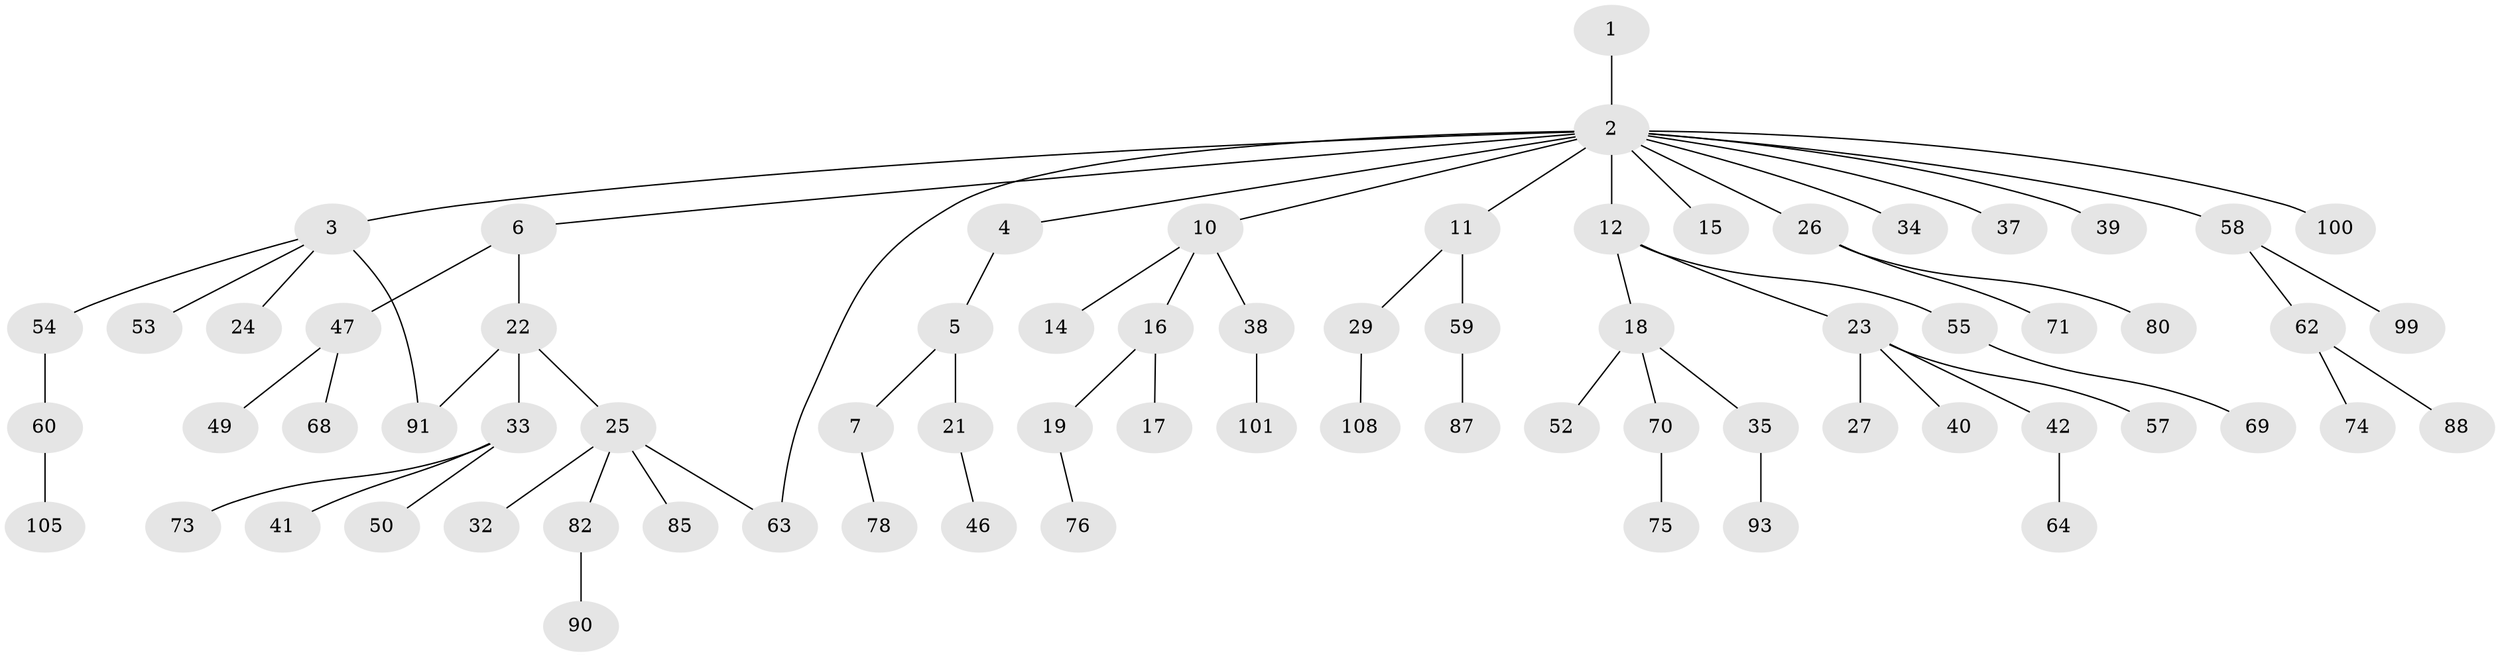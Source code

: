 // Generated by graph-tools (version 1.1) at 2025/51/02/27/25 19:51:38]
// undirected, 71 vertices, 72 edges
graph export_dot {
graph [start="1"]
  node [color=gray90,style=filled];
  1;
  2 [super="+9"];
  3 [super="+8"];
  4 [super="+106"];
  5 [super="+13"];
  6;
  7 [super="+66"];
  10 [super="+103"];
  11 [super="+30"];
  12 [super="+20"];
  14;
  15;
  16 [super="+56"];
  17 [super="+48"];
  18 [super="+31"];
  19 [super="+51"];
  21 [super="+36"];
  22 [super="+84"];
  23 [super="+92"];
  24 [super="+44"];
  25 [super="+72"];
  26 [super="+28"];
  27;
  29 [super="+97"];
  32;
  33 [super="+43"];
  34 [super="+65"];
  35 [super="+81"];
  37;
  38 [super="+77"];
  39;
  40 [super="+96"];
  41 [super="+67"];
  42 [super="+45"];
  46 [super="+94"];
  47 [super="+104"];
  49;
  50;
  52;
  53;
  54;
  55 [super="+61"];
  57 [super="+89"];
  58 [super="+79"];
  59 [super="+86"];
  60 [super="+102"];
  62 [super="+98"];
  63;
  64 [super="+83"];
  68;
  69;
  70;
  71;
  73;
  74;
  75;
  76;
  78;
  80;
  82;
  85;
  87;
  88;
  90 [super="+95"];
  91 [super="+107"];
  93;
  99;
  100;
  101;
  105;
  108;
  1 -- 2;
  2 -- 3 [weight=2];
  2 -- 4;
  2 -- 6;
  2 -- 10;
  2 -- 15;
  2 -- 26;
  2 -- 37;
  2 -- 39;
  2 -- 63;
  2 -- 34;
  2 -- 100;
  2 -- 58;
  2 -- 11;
  2 -- 12;
  3 -- 24;
  3 -- 54;
  3 -- 53;
  3 -- 91;
  4 -- 5;
  5 -- 7;
  5 -- 21;
  6 -- 22;
  6 -- 47;
  7 -- 78;
  10 -- 14;
  10 -- 16;
  10 -- 38;
  11 -- 29;
  11 -- 59;
  12 -- 18;
  12 -- 23;
  12 -- 55;
  16 -- 17;
  16 -- 19;
  18 -- 52;
  18 -- 35;
  18 -- 70;
  19 -- 76;
  21 -- 46;
  22 -- 25;
  22 -- 33;
  22 -- 91;
  23 -- 27;
  23 -- 40;
  23 -- 42;
  23 -- 57;
  25 -- 32;
  25 -- 82;
  25 -- 85;
  25 -- 63;
  26 -- 71;
  26 -- 80;
  29 -- 108;
  33 -- 41;
  33 -- 73;
  33 -- 50;
  35 -- 93;
  38 -- 101;
  42 -- 64;
  47 -- 49;
  47 -- 68;
  54 -- 60;
  55 -- 69;
  58 -- 62;
  58 -- 99;
  59 -- 87;
  60 -- 105;
  62 -- 74;
  62 -- 88;
  70 -- 75;
  82 -- 90;
}
